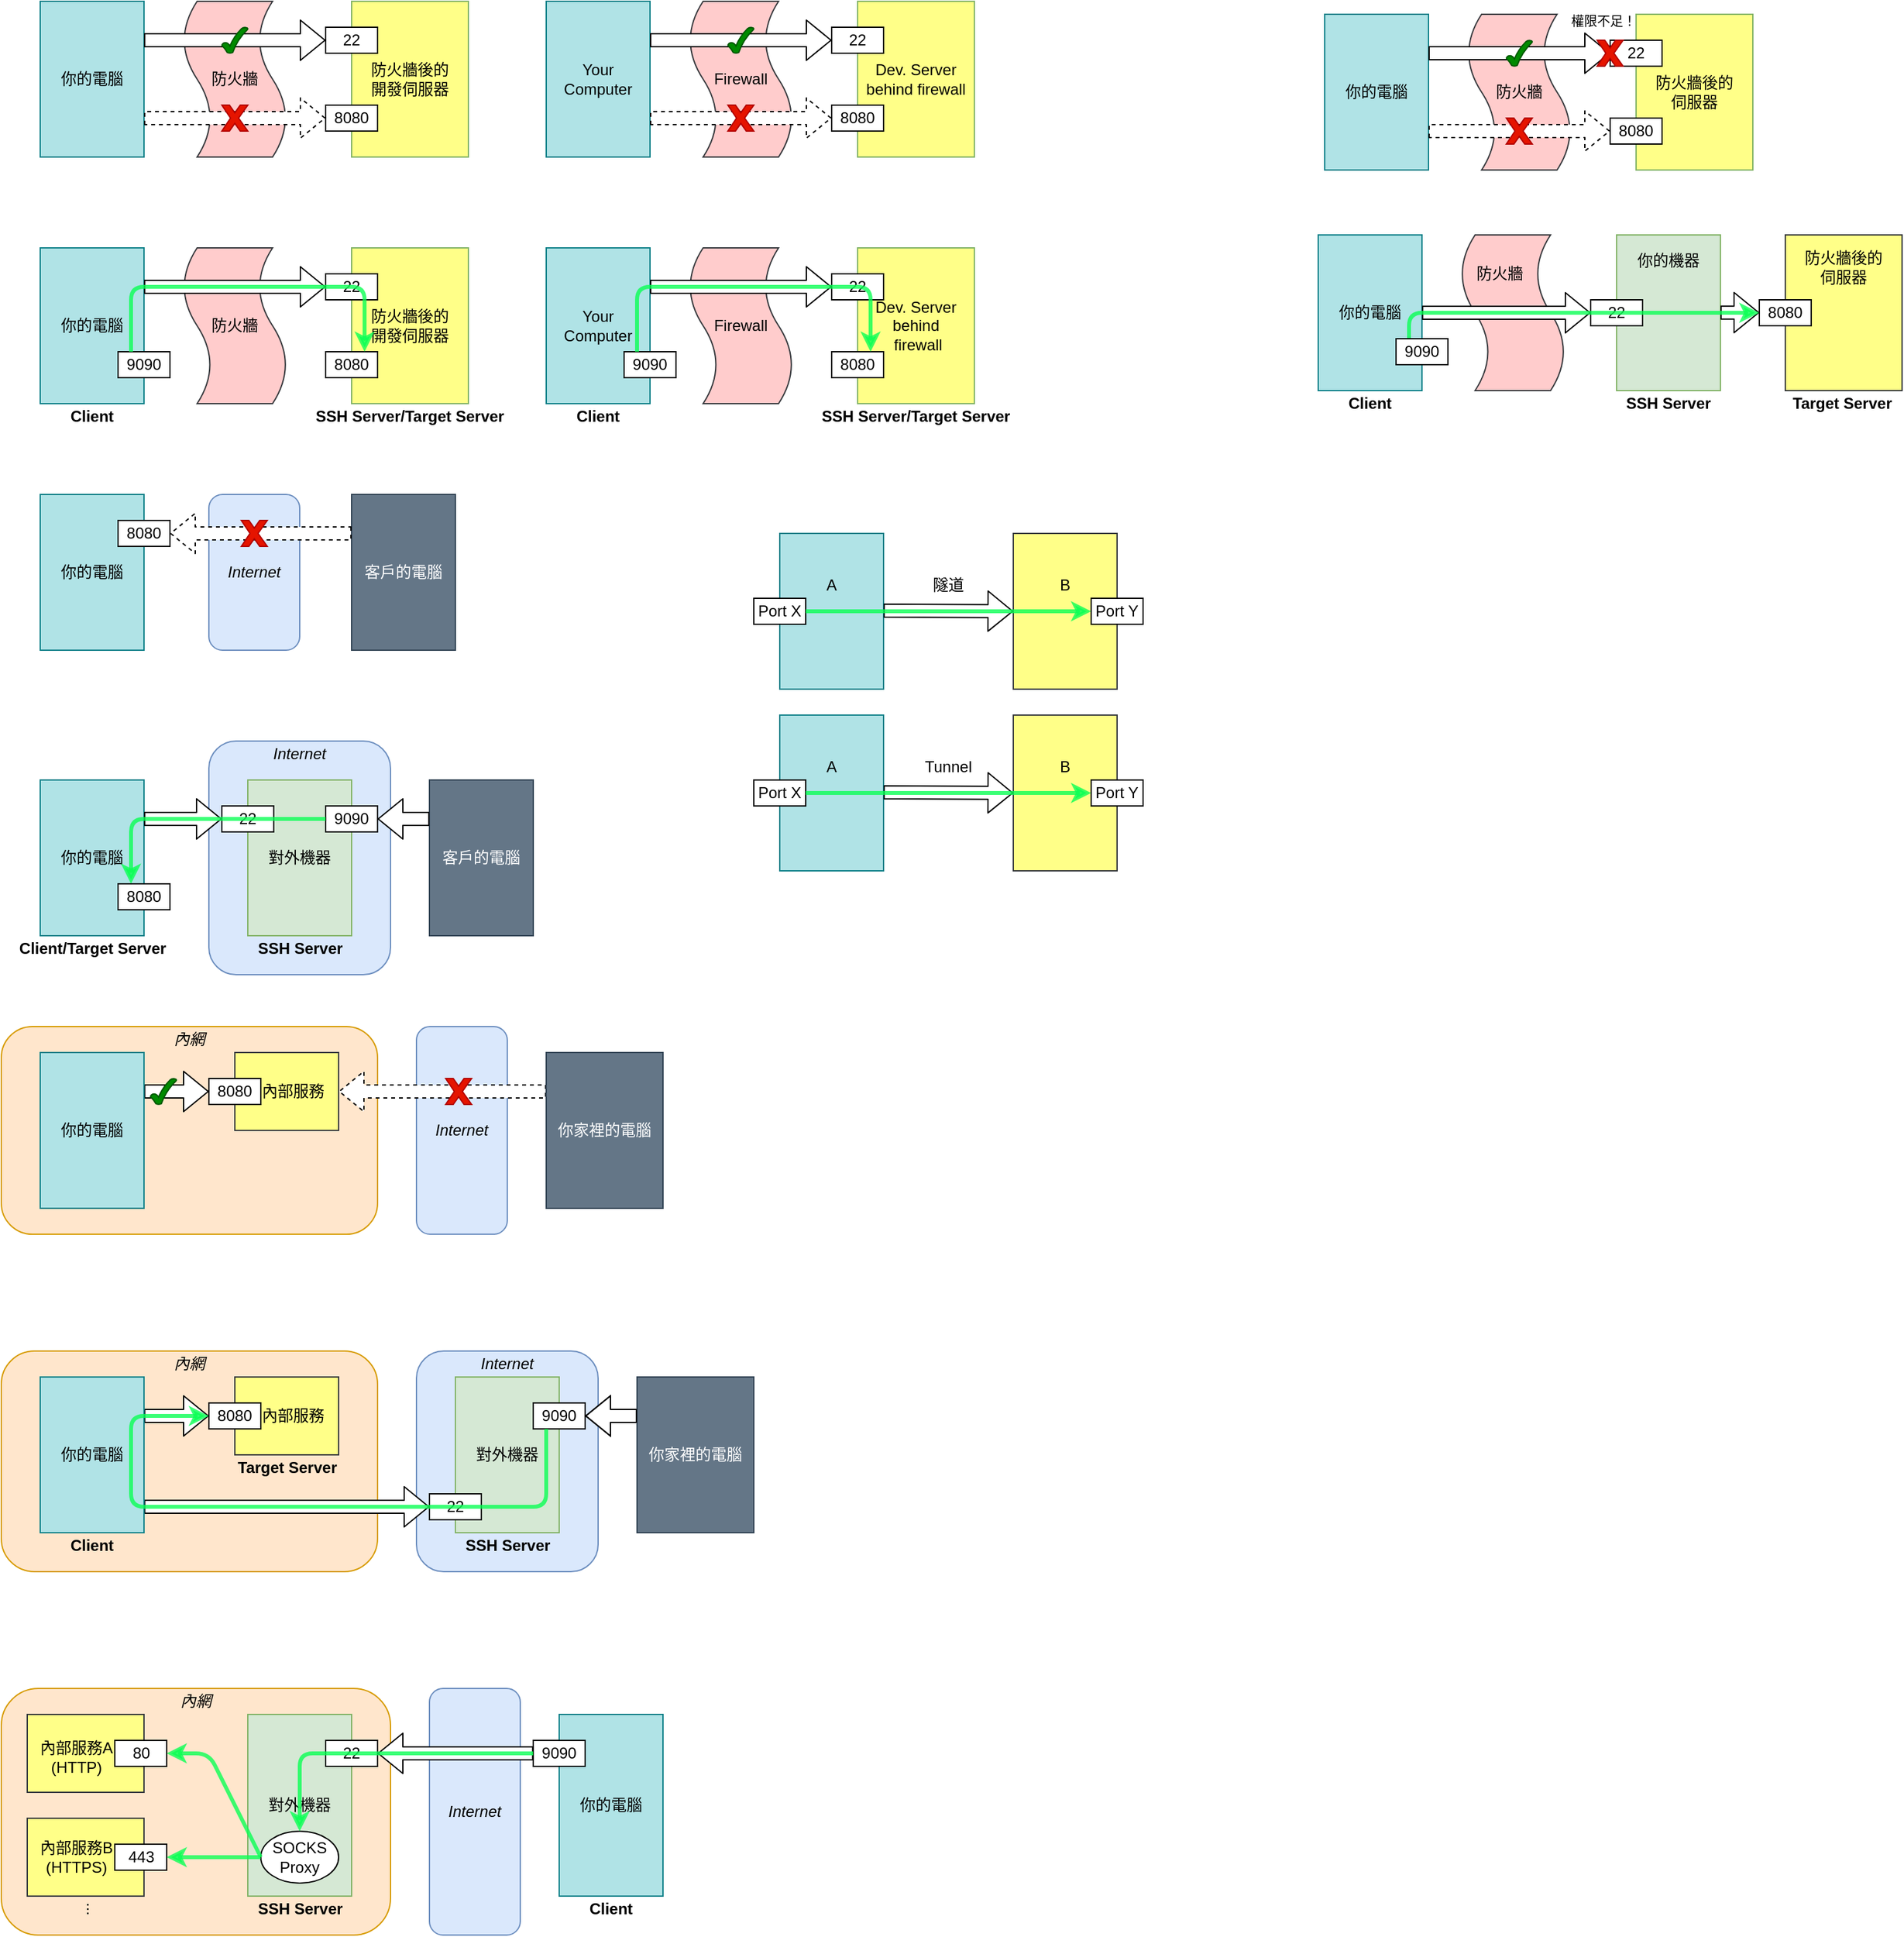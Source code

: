 <mxfile version="13.7.9" type="device"><diagram id="Duwdh-P6C7q2OFT04wFy" name="Page-1"><mxGraphModel dx="1175" dy="800" grid="1" gridSize="10" guides="1" tooltips="1" connect="1" arrows="1" fold="1" page="1" pageScale="1" pageWidth="850" pageHeight="1100" math="0" shadow="0"><root><mxCell id="0"/><mxCell id="1" parent="0"/><mxCell id="A9czDu80tkZHMx9T9t32-83" value="防火牆" style="shape=tape;whiteSpace=wrap;html=1;fillColor=#ffcccc;direction=south;size=0.273;strokeColor=#36393d;" parent="1" vertex="1"><mxGeometry x="140" y="210" width="80" height="120" as="geometry"/></mxCell><mxCell id="A9czDu80tkZHMx9T9t32-82" value="防火牆" style="shape=tape;whiteSpace=wrap;html=1;fillColor=#ffcccc;direction=south;size=0.273;strokeColor=#36393d;" parent="1" vertex="1"><mxGeometry x="140" y="20" width="80" height="120" as="geometry"/></mxCell><mxCell id="A9czDu80tkZHMx9T9t32-37" value="" style="rounded=1;whiteSpace=wrap;html=1;fillColor=#ffe6cc;strokeColor=#d79b00;" parent="1" vertex="1"><mxGeometry y="1320" width="300" height="190" as="geometry"/></mxCell><mxCell id="A9czDu80tkZHMx9T9t32-33" value="Internet" style="rounded=1;whiteSpace=wrap;html=1;fillColor=#dae8fc;strokeColor=#6c8ebf;labelPosition=center;verticalLabelPosition=middle;align=center;verticalAlign=middle;fontStyle=2" parent="1" vertex="1"><mxGeometry x="330" y="1320" width="70" height="190" as="geometry"/></mxCell><mxCell id="A9czDu80tkZHMx9T9t32-4" value="" style="rounded=1;whiteSpace=wrap;html=1;fillColor=#ffe6cc;strokeColor=#d79b00;" parent="1" vertex="1"><mxGeometry y="810" width="290" height="160" as="geometry"/></mxCell><mxCell id="A9czDu80tkZHMx9T9t32-1" value="Internet" style="rounded=1;whiteSpace=wrap;html=1;fillColor=#dae8fc;strokeColor=#6c8ebf;labelPosition=center;verticalLabelPosition=middle;align=center;verticalAlign=middle;fontStyle=2" parent="1" vertex="1"><mxGeometry x="320" y="810" width="70" height="160" as="geometry"/></mxCell><mxCell id="r3tCSBwVju5B2W1LaAuk-45" value="Internet" style="rounded=1;whiteSpace=wrap;html=1;fillColor=#dae8fc;strokeColor=#6c8ebf;labelPosition=center;verticalLabelPosition=middle;align=center;verticalAlign=middle;fontStyle=2" parent="1" vertex="1"><mxGeometry x="160" y="400" width="70" height="120" as="geometry"/></mxCell><mxCell id="ll4BwN8e6ZxDBZtd30sy-1" value="你的電腦" style="rounded=0;whiteSpace=wrap;html=1;fillColor=#b0e3e6;strokeColor=#0e8088;" parent="1" vertex="1"><mxGeometry x="30" y="20" width="80" height="120" as="geometry"/></mxCell><mxCell id="ll4BwN8e6ZxDBZtd30sy-3" value="防火牆後的&lt;br&gt;開發伺服器" style="rounded=0;whiteSpace=wrap;html=1;fillColor=#FFFF88;strokeColor=#82b366;" parent="1" vertex="1"><mxGeometry x="270" y="20" width="90" height="120" as="geometry"/></mxCell><mxCell id="ll4BwN8e6ZxDBZtd30sy-8" value="8080" style="rounded=0;whiteSpace=wrap;html=1;comic=0;" parent="1" vertex="1"><mxGeometry x="250" y="100" width="40" height="20" as="geometry"/></mxCell><mxCell id="ll4BwN8e6ZxDBZtd30sy-11" value="22" style="rounded=0;whiteSpace=wrap;html=1;comic=0;" parent="1" vertex="1"><mxGeometry x="250" y="40" width="40" height="20" as="geometry"/></mxCell><mxCell id="ll4BwN8e6ZxDBZtd30sy-24" value="" style="shape=flexArrow;endArrow=classic;html=1;fillColor=#ffffff;exitX=1;exitY=0.25;exitDx=0;exitDy=0;" parent="1" source="ll4BwN8e6ZxDBZtd30sy-1" target="ll4BwN8e6ZxDBZtd30sy-11" edge="1"><mxGeometry width="50" height="50" relative="1" as="geometry"><mxPoint x="110" y="60" as="sourcePoint"/><mxPoint x="190" y="59.31" as="targetPoint"/></mxGeometry></mxCell><mxCell id="ll4BwN8e6ZxDBZtd30sy-17" value="" style="verticalLabelPosition=bottom;verticalAlign=top;html=1;shape=mxgraph.basic.tick;comic=0;fillColor=#008a00;strokeColor=#005700;fontColor=#ffffff;" parent="1" vertex="1"><mxGeometry x="170" y="40" width="20" height="20" as="geometry"/></mxCell><mxCell id="ll4BwN8e6ZxDBZtd30sy-30" value="" style="shape=flexArrow;endArrow=classic;html=1;fillColor=#ffffff;strokeColor=#000000;dashed=1;" parent="1" target="ll4BwN8e6ZxDBZtd30sy-8" edge="1"><mxGeometry width="50" height="50" relative="1" as="geometry"><mxPoint x="110" y="110" as="sourcePoint"/><mxPoint x="260" y="109.66" as="targetPoint"/></mxGeometry></mxCell><mxCell id="ll4BwN8e6ZxDBZtd30sy-18" value="" style="verticalLabelPosition=bottom;verticalAlign=top;html=1;shape=mxgraph.basic.x;comic=0;fillColor=#e51400;strokeColor=#B20000;fontColor=#ffffff;" parent="1" vertex="1"><mxGeometry x="170" y="100" width="20" height="20" as="geometry"/></mxCell><mxCell id="ll4BwN8e6ZxDBZtd30sy-45" value="你的電腦" style="rounded=0;whiteSpace=wrap;html=1;fillColor=#b0e3e6;strokeColor=#0e8088;" parent="1" vertex="1"><mxGeometry x="30" y="210" width="80" height="120" as="geometry"/></mxCell><mxCell id="ll4BwN8e6ZxDBZtd30sy-46" value="防火牆後的&lt;br&gt;開發伺服器" style="rounded=0;whiteSpace=wrap;html=1;fillColor=#FFFF88;strokeColor=#82b366;" parent="1" vertex="1"><mxGeometry x="270" y="210" width="90" height="120" as="geometry"/></mxCell><mxCell id="ll4BwN8e6ZxDBZtd30sy-48" value="8080" style="rounded=0;whiteSpace=wrap;html=1;comic=0;" parent="1" vertex="1"><mxGeometry x="250" y="290" width="40" height="20" as="geometry"/></mxCell><mxCell id="ll4BwN8e6ZxDBZtd30sy-49" value="22" style="rounded=0;whiteSpace=wrap;html=1;comic=0;" parent="1" vertex="1"><mxGeometry x="250" y="230" width="40" height="20" as="geometry"/></mxCell><mxCell id="ll4BwN8e6ZxDBZtd30sy-50" value="" style="shape=flexArrow;endArrow=classic;html=1;fillColor=#ffffff;exitX=1;exitY=0.25;exitDx=0;exitDy=0;" parent="1" source="ll4BwN8e6ZxDBZtd30sy-45" target="ll4BwN8e6ZxDBZtd30sy-49" edge="1"><mxGeometry width="50" height="50" relative="1" as="geometry"><mxPoint x="110" y="250" as="sourcePoint"/><mxPoint x="190" y="249.31" as="targetPoint"/></mxGeometry></mxCell><mxCell id="ll4BwN8e6ZxDBZtd30sy-54" value="Client" style="text;html=1;strokeColor=none;fillColor=none;align=center;verticalAlign=middle;whiteSpace=wrap;rounded=0;comic=0;fontStyle=1" parent="1" vertex="1"><mxGeometry x="50" y="330" width="40" height="20" as="geometry"/></mxCell><mxCell id="ll4BwN8e6ZxDBZtd30sy-55" value="SSH Server/Target Server" style="text;html=1;strokeColor=none;fillColor=none;align=center;verticalAlign=middle;whiteSpace=wrap;rounded=0;comic=0;fontStyle=1" parent="1" vertex="1"><mxGeometry x="236.25" y="330" width="157.5" height="20" as="geometry"/></mxCell><mxCell id="ll4BwN8e6ZxDBZtd30sy-56" value="9090" style="rounded=0;whiteSpace=wrap;html=1;comic=0;" parent="1" vertex="1"><mxGeometry x="90" y="290" width="40" height="20" as="geometry"/></mxCell><mxCell id="ll4BwN8e6ZxDBZtd30sy-58" value="" style="endArrow=classic;html=1;exitX=0.25;exitY=0;exitDx=0;exitDy=0;entryX=0.75;entryY=0;entryDx=0;entryDy=0;strokeWidth=3;fillColor=#d5e8d4;strokeColor=#0AFF54;gradientColor=#97d077;opacity=80;" parent="1" source="ll4BwN8e6ZxDBZtd30sy-56" target="ll4BwN8e6ZxDBZtd30sy-48" edge="1"><mxGeometry width="50" height="50" relative="1" as="geometry"><mxPoint x="170" y="200" as="sourcePoint"/><mxPoint x="220" y="150" as="targetPoint"/><Array as="points"><mxPoint x="100" y="240"/><mxPoint x="280" y="240"/></Array></mxGeometry></mxCell><mxCell id="ll4BwN8e6ZxDBZtd30sy-60" value="你的電腦" style="rounded=0;whiteSpace=wrap;html=1;fillColor=#b0e3e6;strokeColor=#0e8088;" parent="1" vertex="1"><mxGeometry x="30" y="400" width="80" height="120" as="geometry"/></mxCell><mxCell id="ll4BwN8e6ZxDBZtd30sy-62" value="8080" style="rounded=0;whiteSpace=wrap;html=1;comic=0;" parent="1" vertex="1"><mxGeometry x="90" y="420" width="40" height="20" as="geometry"/></mxCell><mxCell id="ll4BwN8e6ZxDBZtd30sy-65" value="客戶的電腦" style="rounded=0;whiteSpace=wrap;html=1;comic=0;fillColor=#647687;strokeColor=#314354;fontColor=#ffffff;" parent="1" vertex="1"><mxGeometry x="270" y="400" width="80" height="120" as="geometry"/></mxCell><mxCell id="ll4BwN8e6ZxDBZtd30sy-67" value="" style="shape=flexArrow;endArrow=classic;html=1;fillColor=#ffffff;exitX=0;exitY=0.25;exitDx=0;exitDy=0;dashed=1;" parent="1" source="ll4BwN8e6ZxDBZtd30sy-65" target="ll4BwN8e6ZxDBZtd30sy-62" edge="1"><mxGeometry width="50" height="50" relative="1" as="geometry"><mxPoint x="290" y="440" as="sourcePoint"/><mxPoint x="450" y="440" as="targetPoint"/><Array as="points"/></mxGeometry></mxCell><mxCell id="ll4BwN8e6ZxDBZtd30sy-68" value="" style="verticalLabelPosition=bottom;verticalAlign=top;html=1;shape=mxgraph.basic.x;comic=0;fillColor=#e51400;strokeColor=#B20000;fontColor=#ffffff;" parent="1" vertex="1"><mxGeometry x="185" y="420" width="20" height="20" as="geometry"/></mxCell><mxCell id="r3tCSBwVju5B2W1LaAuk-4" value="" style="shape=flexArrow;endArrow=classic;html=1;fillColor=#ffffff;exitX=1;exitY=0.25;exitDx=0;exitDy=0;" parent="1" source="ll4BwN8e6ZxDBZtd30sy-120" target="ll4BwN8e6ZxDBZtd30sy-121" edge="1"><mxGeometry width="50" height="50" relative="1" as="geometry"><mxPoint x="110" y="849" as="sourcePoint"/><mxPoint x="295" y="930" as="targetPoint"/></mxGeometry></mxCell><mxCell id="r3tCSBwVju5B2W1LaAuk-48" value="" style="rounded=1;whiteSpace=wrap;html=1;fillColor=#dae8fc;strokeColor=#6c8ebf;labelPosition=center;verticalLabelPosition=bottom;align=center;verticalAlign=top;fontStyle=2" parent="1" vertex="1"><mxGeometry x="160" y="590" width="140" height="180" as="geometry"/></mxCell><mxCell id="r3tCSBwVju5B2W1LaAuk-49" value="你的電腦" style="rounded=0;whiteSpace=wrap;html=1;fillColor=#b0e3e6;strokeColor=#0e8088;" parent="1" vertex="1"><mxGeometry x="30" y="620" width="80" height="120" as="geometry"/></mxCell><mxCell id="r3tCSBwVju5B2W1LaAuk-50" value="8080" style="rounded=0;whiteSpace=wrap;html=1;comic=0;" parent="1" vertex="1"><mxGeometry x="90" y="700" width="40" height="20" as="geometry"/></mxCell><mxCell id="r3tCSBwVju5B2W1LaAuk-51" value="客戶的電腦" style="rounded=0;whiteSpace=wrap;html=1;comic=0;fillColor=#647687;strokeColor=#314354;fontColor=#ffffff;" parent="1" vertex="1"><mxGeometry x="330" y="620" width="80" height="120" as="geometry"/></mxCell><mxCell id="r3tCSBwVju5B2W1LaAuk-52" value="" style="shape=flexArrow;endArrow=classic;html=1;fillColor=#ffffff;exitX=1;exitY=0.25;exitDx=0;exitDy=0;entryX=0;entryY=0.5;entryDx=0;entryDy=0;" parent="1" source="r3tCSBwVju5B2W1LaAuk-49" target="r3tCSBwVju5B2W1LaAuk-58" edge="1"><mxGeometry width="50" height="50" relative="1" as="geometry"><mxPoint x="310" y="650" as="sourcePoint"/><mxPoint x="160" y="590" as="targetPoint"/></mxGeometry></mxCell><mxCell id="r3tCSBwVju5B2W1LaAuk-54" value="Client/Target Server" style="text;html=1;strokeColor=none;fillColor=none;align=center;verticalAlign=middle;whiteSpace=wrap;rounded=0;comic=0;fontStyle=1" parent="1" vertex="1"><mxGeometry x="2.5" y="740" width="135" height="20" as="geometry"/></mxCell><mxCell id="r3tCSBwVju5B2W1LaAuk-55" value="" style="shape=flexArrow;endArrow=classic;html=1;fillColor=#ffffff;exitX=0;exitY=0.25;exitDx=0;exitDy=0;entryX=1;entryY=0.5;entryDx=0;entryDy=0;" parent="1" source="r3tCSBwVju5B2W1LaAuk-51" target="r3tCSBwVju5B2W1LaAuk-62" edge="1"><mxGeometry width="50" height="50" relative="1" as="geometry"><mxPoint x="120" y="660" as="sourcePoint"/><mxPoint x="300" y="650" as="targetPoint"/></mxGeometry></mxCell><mxCell id="r3tCSBwVju5B2W1LaAuk-57" value="對外機器" style="rounded=0;whiteSpace=wrap;html=1;fillColor=#d5e8d4;strokeColor=#82b366;" parent="1" vertex="1"><mxGeometry x="190" y="620" width="80" height="120" as="geometry"/></mxCell><mxCell id="r3tCSBwVju5B2W1LaAuk-58" value="22" style="rounded=0;whiteSpace=wrap;html=1;comic=0;" parent="1" vertex="1"><mxGeometry x="170" y="640" width="40" height="20" as="geometry"/></mxCell><mxCell id="r3tCSBwVju5B2W1LaAuk-59" value="SSH Server" style="text;html=1;strokeColor=none;fillColor=none;align=center;verticalAlign=middle;whiteSpace=wrap;rounded=0;comic=0;fontStyle=1" parent="1" vertex="1"><mxGeometry x="177.5" y="740" width="105" height="20" as="geometry"/></mxCell><mxCell id="r3tCSBwVju5B2W1LaAuk-62" value="9090" style="rounded=0;whiteSpace=wrap;html=1;comic=0;" parent="1" vertex="1"><mxGeometry x="250" y="640" width="40" height="20" as="geometry"/></mxCell><mxCell id="r3tCSBwVju5B2W1LaAuk-63" value="" style="endArrow=classic;html=1;entryX=0.25;entryY=0;entryDx=0;entryDy=0;strokeWidth=3;fillColor=#d5e8d4;strokeColor=#0AFF54;gradientColor=#97d077;opacity=80;exitX=0;exitY=0.5;exitDx=0;exitDy=0;" parent="1" source="r3tCSBwVju5B2W1LaAuk-62" target="r3tCSBwVju5B2W1LaAuk-50" edge="1"><mxGeometry width="50" height="50" relative="1" as="geometry"><mxPoint x="240" y="650" as="sourcePoint"/><mxPoint x="547.5" y="610" as="targetPoint"/><Array as="points"><mxPoint x="100" y="650"/></Array></mxGeometry></mxCell><mxCell id="A9czDu80tkZHMx9T9t32-2" value="" style="verticalLabelPosition=bottom;verticalAlign=top;html=1;shape=mxgraph.basic.tick;comic=0;fillColor=#008a00;strokeColor=#005700;fontColor=#ffffff;" parent="1" vertex="1"><mxGeometry x="115" y="850" width="20" height="20" as="geometry"/></mxCell><mxCell id="ll4BwN8e6ZxDBZtd30sy-132" value="" style="rounded=0;whiteSpace=wrap;html=1;comic=0;fillColor=#ffff88;strokeColor=#36393d;" parent="1" vertex="1"><mxGeometry x="180" y="830" width="80" height="60" as="geometry"/></mxCell><mxCell id="ll4BwN8e6ZxDBZtd30sy-121" value="8080" style="rounded=0;whiteSpace=wrap;html=1;comic=0;" parent="1" vertex="1"><mxGeometry x="160" y="850" width="40" height="20" as="geometry"/></mxCell><mxCell id="A9czDu80tkZHMx9T9t32-3" value="內部服務" style="text;html=1;strokeColor=none;fillColor=none;align=center;verticalAlign=middle;whiteSpace=wrap;rounded=0;" parent="1" vertex="1"><mxGeometry x="200" y="850" width="50" height="20" as="geometry"/></mxCell><mxCell id="A9czDu80tkZHMx9T9t32-6" value="" style="shape=flexArrow;endArrow=classic;html=1;fillColor=#ffffff;dashed=1;exitX=0;exitY=0.25;exitDx=0;exitDy=0;" parent="1" source="1wSIrH7efQAaX3cnu7yr-14" edge="1"><mxGeometry width="50" height="50" relative="1" as="geometry"><mxPoint x="330" y="859.76" as="sourcePoint"/><mxPoint x="260" y="860" as="targetPoint"/></mxGeometry></mxCell><mxCell id="ll4BwN8e6ZxDBZtd30sy-120" value="你的電腦" style="rounded=0;whiteSpace=wrap;html=1;fillColor=#b0e3e6;strokeColor=#0e8088;" parent="1" vertex="1"><mxGeometry x="30" y="830" width="80" height="120" as="geometry"/></mxCell><mxCell id="A9czDu80tkZHMx9T9t32-5" value="內網" style="text;html=1;strokeColor=none;fillColor=none;align=center;verticalAlign=middle;whiteSpace=wrap;rounded=0;fontStyle=2" parent="1" vertex="1"><mxGeometry x="125" y="810" width="40" height="20" as="geometry"/></mxCell><mxCell id="ll4BwN8e6ZxDBZtd30sy-137" value="" style="verticalLabelPosition=bottom;verticalAlign=top;html=1;shape=mxgraph.basic.x;comic=0;fillColor=#e51400;strokeColor=#B20000;fontColor=#ffffff;" parent="1" vertex="1"><mxGeometry x="342.5" y="850" width="20" height="20" as="geometry"/></mxCell><mxCell id="A9czDu80tkZHMx9T9t32-10" value="" style="rounded=1;whiteSpace=wrap;html=1;fillColor=#ffe6cc;strokeColor=#d79b00;" parent="1" vertex="1"><mxGeometry y="1060" width="290" height="170" as="geometry"/></mxCell><mxCell id="A9czDu80tkZHMx9T9t32-11" value="" style="rounded=1;whiteSpace=wrap;html=1;fillColor=#dae8fc;strokeColor=#6c8ebf;labelPosition=center;verticalLabelPosition=bottom;align=center;verticalAlign=top;fontStyle=2" parent="1" vertex="1"><mxGeometry x="320" y="1060" width="140" height="170" as="geometry"/></mxCell><mxCell id="A9czDu80tkZHMx9T9t32-12" value="對外機器" style="rounded=0;whiteSpace=wrap;html=1;fillColor=#d5e8d4;strokeColor=#82b366;" parent="1" vertex="1"><mxGeometry x="350" y="1080" width="80" height="120" as="geometry"/></mxCell><mxCell id="A9czDu80tkZHMx9T9t32-13" value="" style="shape=flexArrow;endArrow=classic;html=1;fillColor=#ffffff;exitX=1;exitY=0.25;exitDx=0;exitDy=0;" parent="1" source="A9czDu80tkZHMx9T9t32-24" target="A9czDu80tkZHMx9T9t32-18" edge="1"><mxGeometry width="50" height="50" relative="1" as="geometry"><mxPoint x="110" y="1099" as="sourcePoint"/><mxPoint x="295" y="1180" as="targetPoint"/></mxGeometry></mxCell><mxCell id="A9czDu80tkZHMx9T9t32-14" value="22" style="rounded=0;whiteSpace=wrap;html=1;comic=0;" parent="1" vertex="1"><mxGeometry x="330" y="1170" width="40" height="20" as="geometry"/></mxCell><mxCell id="A9czDu80tkZHMx9T9t32-15" value="SSH Server" style="text;html=1;strokeColor=none;fillColor=none;align=center;verticalAlign=middle;whiteSpace=wrap;rounded=0;comic=0;fontStyle=1" parent="1" vertex="1"><mxGeometry x="337.5" y="1200" width="105" height="20" as="geometry"/></mxCell><mxCell id="A9czDu80tkZHMx9T9t32-17" value="" style="rounded=0;whiteSpace=wrap;html=1;comic=0;fillColor=#ffff88;strokeColor=#36393d;" parent="1" vertex="1"><mxGeometry x="180" y="1080" width="80" height="60" as="geometry"/></mxCell><mxCell id="A9czDu80tkZHMx9T9t32-18" value="8080" style="rounded=0;whiteSpace=wrap;html=1;comic=0;" parent="1" vertex="1"><mxGeometry x="160" y="1100" width="40" height="20" as="geometry"/></mxCell><mxCell id="A9czDu80tkZHMx9T9t32-19" value="Target Server" style="text;html=1;strokeColor=none;fillColor=none;align=center;verticalAlign=middle;whiteSpace=wrap;rounded=0;comic=0;fontStyle=1" parent="1" vertex="1"><mxGeometry x="167.5" y="1140" width="105" height="20" as="geometry"/></mxCell><mxCell id="A9czDu80tkZHMx9T9t32-20" value="內部服務" style="text;html=1;strokeColor=none;fillColor=none;align=center;verticalAlign=middle;whiteSpace=wrap;rounded=0;" parent="1" vertex="1"><mxGeometry x="200" y="1100" width="50" height="20" as="geometry"/></mxCell><mxCell id="A9czDu80tkZHMx9T9t32-21" value="" style="shape=flexArrow;endArrow=classic;html=1;fillColor=#ffffff;exitX=1;exitY=0.75;exitDx=0;exitDy=0;entryX=0;entryY=0.5;entryDx=0;entryDy=0;" parent="1" target="A9czDu80tkZHMx9T9t32-14" edge="1"><mxGeometry width="50" height="50" relative="1" as="geometry"><mxPoint x="110" y="1180.0" as="sourcePoint"/><mxPoint x="97.5" y="1060" as="targetPoint"/></mxGeometry></mxCell><mxCell id="A9czDu80tkZHMx9T9t32-24" value="你的電腦" style="rounded=0;whiteSpace=wrap;html=1;fillColor=#b0e3e6;strokeColor=#0e8088;" parent="1" vertex="1"><mxGeometry x="30" y="1080" width="80" height="120" as="geometry"/></mxCell><mxCell id="A9czDu80tkZHMx9T9t32-25" value="Client" style="text;html=1;strokeColor=none;fillColor=none;align=center;verticalAlign=middle;whiteSpace=wrap;rounded=0;comic=0;fontStyle=1" parent="1" vertex="1"><mxGeometry x="15" y="1200" width="110" height="20" as="geometry"/></mxCell><mxCell id="A9czDu80tkZHMx9T9t32-26" value="內網" style="text;html=1;strokeColor=none;fillColor=none;align=center;verticalAlign=middle;whiteSpace=wrap;rounded=0;fontStyle=2" parent="1" vertex="1"><mxGeometry x="125" y="1060" width="40" height="20" as="geometry"/></mxCell><mxCell id="A9czDu80tkZHMx9T9t32-28" value="9090" style="rounded=0;whiteSpace=wrap;html=1;comic=0;" parent="1" vertex="1"><mxGeometry x="410" y="1100" width="40" height="20" as="geometry"/></mxCell><mxCell id="A9czDu80tkZHMx9T9t32-29" value="" style="endArrow=classic;html=1;entryX=0;entryY=0.5;entryDx=0;entryDy=0;strokeWidth=3;fillColor=#d5e8d4;strokeColor=#0AFF54;gradientColor=#97d077;opacity=80;exitX=0.25;exitY=1;exitDx=0;exitDy=0;" parent="1" source="A9czDu80tkZHMx9T9t32-28" target="A9czDu80tkZHMx9T9t32-18" edge="1"><mxGeometry width="50" height="50" relative="1" as="geometry"><mxPoint x="345" y="1020" as="sourcePoint"/><mxPoint x="195" y="1070" as="targetPoint"/><Array as="points"><mxPoint x="420" y="1180"/><mxPoint x="340" y="1180"/><mxPoint x="100" y="1180"/><mxPoint x="100" y="1110"/></Array></mxGeometry></mxCell><mxCell id="A9czDu80tkZHMx9T9t32-30" value="你的電腦" style="rounded=0;whiteSpace=wrap;html=1;fillColor=#b0e3e6;strokeColor=#0e8088;" parent="1" vertex="1"><mxGeometry x="430" y="1340" width="80" height="140" as="geometry"/></mxCell><mxCell id="A9czDu80tkZHMx9T9t32-31" value="Client" style="text;html=1;strokeColor=none;fillColor=none;align=center;verticalAlign=middle;whiteSpace=wrap;rounded=0;comic=0;fontStyle=1" parent="1" vertex="1"><mxGeometry x="415" y="1480" width="110" height="20" as="geometry"/></mxCell><mxCell id="A9czDu80tkZHMx9T9t32-32" value="對外機器" style="rounded=0;whiteSpace=wrap;html=1;fillColor=#d5e8d4;strokeColor=#82b366;" parent="1" vertex="1"><mxGeometry x="190" y="1340" width="80" height="140" as="geometry"/></mxCell><mxCell id="A9czDu80tkZHMx9T9t32-34" value="SSH Server" style="text;html=1;strokeColor=none;fillColor=none;align=center;verticalAlign=middle;whiteSpace=wrap;rounded=0;comic=0;fontStyle=1" parent="1" vertex="1"><mxGeometry x="177.5" y="1480" width="105" height="20" as="geometry"/></mxCell><mxCell id="A9czDu80tkZHMx9T9t32-35" value="9090" style="rounded=0;whiteSpace=wrap;html=1;comic=0;" parent="1" vertex="1"><mxGeometry x="410" y="1360" width="40" height="20" as="geometry"/></mxCell><mxCell id="A9czDu80tkZHMx9T9t32-36" value="22" style="rounded=0;whiteSpace=wrap;html=1;comic=0;" parent="1" vertex="1"><mxGeometry x="250" y="1360" width="40" height="20" as="geometry"/></mxCell><mxCell id="A9czDu80tkZHMx9T9t32-38" value="內網" style="text;html=1;strokeColor=none;fillColor=none;align=center;verticalAlign=middle;whiteSpace=wrap;rounded=0;fontStyle=2" parent="1" vertex="1"><mxGeometry x="130" y="1320" width="40" height="20" as="geometry"/></mxCell><mxCell id="A9czDu80tkZHMx9T9t32-39" value="" style="rounded=0;whiteSpace=wrap;html=1;comic=0;fillColor=#ffff88;strokeColor=#36393d;" parent="1" vertex="1"><mxGeometry x="20" y="1340" width="90" height="60" as="geometry"/></mxCell><mxCell id="A9czDu80tkZHMx9T9t32-40" value="" style="rounded=0;whiteSpace=wrap;html=1;comic=0;fillColor=#ffff88;strokeColor=#36393d;" parent="1" vertex="1"><mxGeometry x="20" y="1420" width="90" height="60" as="geometry"/></mxCell><mxCell id="A9czDu80tkZHMx9T9t32-41" value="...&lt;br&gt;" style="text;html=1;strokeColor=none;fillColor=none;align=center;verticalAlign=middle;whiteSpace=wrap;rounded=0;rotation=90;" parent="1" vertex="1"><mxGeometry x="50" y="1480" width="40" height="20" as="geometry"/></mxCell><mxCell id="A9czDu80tkZHMx9T9t32-44" value="80" style="rounded=0;whiteSpace=wrap;html=1;comic=0;" parent="1" vertex="1"><mxGeometry x="87.5" y="1360" width="40" height="20" as="geometry"/></mxCell><mxCell id="A9czDu80tkZHMx9T9t32-45" value="443" style="rounded=0;whiteSpace=wrap;html=1;comic=0;" parent="1" vertex="1"><mxGeometry x="87.5" y="1440" width="40" height="20" as="geometry"/></mxCell><mxCell id="A9czDu80tkZHMx9T9t32-46" value="內部服務A&lt;br&gt;(HTTP)" style="text;html=1;strokeColor=none;fillColor=none;align=center;verticalAlign=middle;whiteSpace=wrap;rounded=0;" parent="1" vertex="1"><mxGeometry x="27.5" y="1355" width="60" height="35" as="geometry"/></mxCell><mxCell id="A9czDu80tkZHMx9T9t32-47" value="內部服務B&lt;br&gt;(HTTPS)" style="text;html=1;strokeColor=none;fillColor=none;align=center;verticalAlign=middle;whiteSpace=wrap;rounded=0;" parent="1" vertex="1"><mxGeometry x="27.5" y="1435" width="60" height="30" as="geometry"/></mxCell><mxCell id="A9czDu80tkZHMx9T9t32-49" value="SOCKS&lt;br&gt;Proxy" style="ellipse;whiteSpace=wrap;html=1;" parent="1" vertex="1"><mxGeometry x="200" y="1430" width="60" height="40" as="geometry"/></mxCell><mxCell id="A9czDu80tkZHMx9T9t32-50" value="" style="shape=flexArrow;endArrow=classic;html=1;exitX=0;exitY=0.5;exitDx=0;exitDy=0;entryX=1;entryY=0.5;entryDx=0;entryDy=0;fillColor=#ffffff;" parent="1" source="A9czDu80tkZHMx9T9t32-35" target="A9czDu80tkZHMx9T9t32-36" edge="1"><mxGeometry width="50" height="50" relative="1" as="geometry"><mxPoint x="250" y="1310" as="sourcePoint"/><mxPoint x="300" y="1260" as="targetPoint"/></mxGeometry></mxCell><mxCell id="A9czDu80tkZHMx9T9t32-51" value="" style="endArrow=classic;html=1;entryX=0.5;entryY=0;entryDx=0;entryDy=0;strokeWidth=3;fillColor=#d5e8d4;strokeColor=#0AFF54;gradientColor=#97d077;opacity=80;exitX=0;exitY=0.5;exitDx=0;exitDy=0;" parent="1" source="A9czDu80tkZHMx9T9t32-35" target="A9czDu80tkZHMx9T9t32-49" edge="1"><mxGeometry width="50" height="50" relative="1" as="geometry"><mxPoint x="310" y="1260.0" as="sourcePoint"/><mxPoint x="130" y="1250.0" as="targetPoint"/><Array as="points"><mxPoint x="230" y="1370"/></Array></mxGeometry></mxCell><mxCell id="A9czDu80tkZHMx9T9t32-53" value="" style="endArrow=classic;html=1;entryX=1;entryY=0.5;entryDx=0;entryDy=0;strokeWidth=3;fillColor=#d5e8d4;strokeColor=#0AFF54;gradientColor=#97d077;opacity=80;exitX=0;exitY=0.5;exitDx=0;exitDy=0;" parent="1" source="A9czDu80tkZHMx9T9t32-49" target="A9czDu80tkZHMx9T9t32-44" edge="1"><mxGeometry width="50" height="50" relative="1" as="geometry"><mxPoint x="325" y="1530.0" as="sourcePoint"/><mxPoint x="215" y="1590" as="targetPoint"/><Array as="points"><mxPoint x="160" y="1370"/></Array></mxGeometry></mxCell><mxCell id="A9czDu80tkZHMx9T9t32-54" value="" style="endArrow=classic;html=1;entryX=1;entryY=0.5;entryDx=0;entryDy=0;strokeWidth=3;fillColor=#d5e8d4;strokeColor=#0AFF54;gradientColor=#97d077;opacity=80;" parent="1" target="A9czDu80tkZHMx9T9t32-45" edge="1"><mxGeometry width="50" height="50" relative="1" as="geometry"><mxPoint x="200" y="1450" as="sourcePoint"/><mxPoint x="137.5" y="1380.0" as="targetPoint"/></mxGeometry></mxCell><mxCell id="A9czDu80tkZHMx9T9t32-85" value="" style="shape=tape;whiteSpace=wrap;html=1;fillColor=#ffcccc;direction=south;size=0.273;strokeColor=#36393d;" parent="1" vertex="1"><mxGeometry x="1125" y="200" width="80" height="120" as="geometry"/></mxCell><mxCell id="A9czDu80tkZHMx9T9t32-86" value="你的電腦" style="rounded=0;whiteSpace=wrap;html=1;fillColor=#b0e3e6;strokeColor=#0e8088;" parent="1" vertex="1"><mxGeometry x="1015" y="200" width="80" height="120" as="geometry"/></mxCell><mxCell id="A9czDu80tkZHMx9T9t32-87" value="" style="shape=flexArrow;endArrow=classic;html=1;fillColor=#ffffff;exitX=1;exitY=0.5;exitDx=0;exitDy=0;" parent="1" source="A9czDu80tkZHMx9T9t32-86" target="A9czDu80tkZHMx9T9t32-100" edge="1"><mxGeometry width="50" height="50" relative="1" as="geometry"><mxPoint x="1095" y="240" as="sourcePoint"/><mxPoint x="1175" y="239.31" as="targetPoint"/></mxGeometry></mxCell><mxCell id="A9czDu80tkZHMx9T9t32-89" value="Client" style="text;html=1;strokeColor=none;fillColor=none;align=center;verticalAlign=middle;whiteSpace=wrap;rounded=0;comic=0;fontStyle=1" parent="1" vertex="1"><mxGeometry x="1035" y="320" width="40" height="20" as="geometry"/></mxCell><mxCell id="A9czDu80tkZHMx9T9t32-90" value="Target Server" style="text;html=1;strokeColor=none;fillColor=none;align=center;verticalAlign=middle;whiteSpace=wrap;rounded=0;comic=0;fontStyle=1" parent="1" vertex="1"><mxGeometry x="1375" y="320" width="87.5" height="20" as="geometry"/></mxCell><mxCell id="A9czDu80tkZHMx9T9t32-91" value="SSH Server" style="text;html=1;strokeColor=none;fillColor=none;align=center;verticalAlign=middle;whiteSpace=wrap;rounded=0;comic=0;fontStyle=1" parent="1" vertex="1"><mxGeometry x="1241.25" y="320" width="87.5" height="20" as="geometry"/></mxCell><mxCell id="A9czDu80tkZHMx9T9t32-92" value="" style="group" parent="1" vertex="1" connectable="0"><mxGeometry x="1245" y="200" width="90" height="120" as="geometry"/></mxCell><mxCell id="A9czDu80tkZHMx9T9t32-93" value="" style="rounded=0;whiteSpace=wrap;html=1;fillColor=#d5e8d4;strokeColor=#82b366;" parent="A9czDu80tkZHMx9T9t32-92" vertex="1"><mxGeometry width="80" height="120" as="geometry"/></mxCell><mxCell id="A9czDu80tkZHMx9T9t32-94" value="你的機器" style="text;html=1;strokeColor=none;fillColor=none;align=center;verticalAlign=middle;whiteSpace=wrap;rounded=0;" parent="A9czDu80tkZHMx9T9t32-92" vertex="1"><mxGeometry x="10" y="10" width="60" height="20" as="geometry"/></mxCell><mxCell id="A9czDu80tkZHMx9T9t32-98" value="" style="shape=flexArrow;endArrow=classic;html=1;fillColor=#ffffff;exitX=1;exitY=0.25;exitDx=0;exitDy=0;" parent="A9czDu80tkZHMx9T9t32-92" edge="1"><mxGeometry width="50" height="50" relative="1" as="geometry"><mxPoint x="80" y="59.83" as="sourcePoint"/><mxPoint x="110" y="59.83" as="targetPoint"/></mxGeometry></mxCell><mxCell id="A9czDu80tkZHMx9T9t32-100" value="22" style="rounded=0;whiteSpace=wrap;html=1;comic=0;" parent="A9czDu80tkZHMx9T9t32-92" vertex="1"><mxGeometry x="-20" y="50" width="40" height="20" as="geometry"/></mxCell><mxCell id="A9czDu80tkZHMx9T9t32-95" value="" style="group" parent="1" vertex="1" connectable="0"><mxGeometry x="1375" y="200" width="90" height="120" as="geometry"/></mxCell><mxCell id="A9czDu80tkZHMx9T9t32-96" value="" style="rounded=0;whiteSpace=wrap;html=1;fillColor=#FFFF88;strokeColor=#36393d;" parent="A9czDu80tkZHMx9T9t32-95" vertex="1"><mxGeometry width="90" height="120" as="geometry"/></mxCell><mxCell id="A9czDu80tkZHMx9T9t32-97" value="防火牆後的&lt;br&gt;伺服器" style="text;html=1;strokeColor=none;fillColor=none;align=center;verticalAlign=middle;whiteSpace=wrap;rounded=0;" parent="A9czDu80tkZHMx9T9t32-95" vertex="1"><mxGeometry x="5" y="10" width="80" height="30" as="geometry"/></mxCell><mxCell id="A9czDu80tkZHMx9T9t32-104" value="" style="endArrow=classic;html=1;entryX=0;entryY=0.5;entryDx=0;entryDy=0;strokeWidth=3;fillColor=#d5e8d4;strokeColor=#0AFF54;gradientColor=#97d077;opacity=80;exitX=0.25;exitY=0;exitDx=0;exitDy=0;" parent="1" source="A9czDu80tkZHMx9T9t32-108" target="A9czDu80tkZHMx9T9t32-99" edge="1"><mxGeometry width="50" height="50" relative="1" as="geometry"><mxPoint x="1095" y="230.0" as="sourcePoint"/><mxPoint x="1275" y="230.0" as="targetPoint"/><Array as="points"><mxPoint x="1085" y="260"/></Array></mxGeometry></mxCell><mxCell id="A9czDu80tkZHMx9T9t32-99" value="8080" style="rounded=0;whiteSpace=wrap;html=1;comic=0;" parent="1" vertex="1"><mxGeometry x="1355" y="250" width="40" height="20" as="geometry"/></mxCell><mxCell id="A9czDu80tkZHMx9T9t32-107" value="防火牆" style="text;html=1;strokeColor=none;fillColor=none;align=center;verticalAlign=middle;whiteSpace=wrap;rounded=0;" parent="1" vertex="1"><mxGeometry x="1135" y="220" width="40" height="20" as="geometry"/></mxCell><mxCell id="A9czDu80tkZHMx9T9t32-108" value="9090" style="rounded=0;whiteSpace=wrap;html=1;comic=0;" parent="1" vertex="1"><mxGeometry x="1075" y="280" width="40" height="20" as="geometry"/></mxCell><mxCell id="A9czDu80tkZHMx9T9t32-109" value="防火牆" style="shape=tape;whiteSpace=wrap;html=1;fillColor=#ffcccc;direction=south;size=0.273;strokeColor=#36393d;" parent="1" vertex="1"><mxGeometry x="1130" y="30" width="80" height="120" as="geometry"/></mxCell><mxCell id="A9czDu80tkZHMx9T9t32-110" value="你的電腦" style="rounded=0;whiteSpace=wrap;html=1;fillColor=#b0e3e6;strokeColor=#0e8088;" parent="1" vertex="1"><mxGeometry x="1020" y="30" width="80" height="120" as="geometry"/></mxCell><mxCell id="A9czDu80tkZHMx9T9t32-111" value="防火牆後的&lt;br&gt;伺服器" style="rounded=0;whiteSpace=wrap;html=1;fillColor=#FFFF88;strokeColor=#82b366;" parent="1" vertex="1"><mxGeometry x="1260" y="30" width="90" height="120" as="geometry"/></mxCell><mxCell id="A9czDu80tkZHMx9T9t32-112" value="8080" style="rounded=0;whiteSpace=wrap;html=1;comic=0;" parent="1" vertex="1"><mxGeometry x="1240" y="110" width="40" height="20" as="geometry"/></mxCell><mxCell id="A9czDu80tkZHMx9T9t32-113" value="22" style="rounded=0;whiteSpace=wrap;html=1;comic=0;" parent="1" vertex="1"><mxGeometry x="1240" y="50" width="40" height="20" as="geometry"/></mxCell><mxCell id="A9czDu80tkZHMx9T9t32-114" value="" style="shape=flexArrow;endArrow=classic;html=1;fillColor=#ffffff;exitX=1;exitY=0.25;exitDx=0;exitDy=0;" parent="1" source="A9czDu80tkZHMx9T9t32-110" target="A9czDu80tkZHMx9T9t32-113" edge="1"><mxGeometry width="50" height="50" relative="1" as="geometry"><mxPoint x="1100" y="70" as="sourcePoint"/><mxPoint x="1180" y="69.31" as="targetPoint"/></mxGeometry></mxCell><mxCell id="A9czDu80tkZHMx9T9t32-116" value="" style="shape=flexArrow;endArrow=classic;html=1;fillColor=#ffffff;strokeColor=#000000;dashed=1;" parent="1" target="A9czDu80tkZHMx9T9t32-112" edge="1"><mxGeometry width="50" height="50" relative="1" as="geometry"><mxPoint x="1100" y="120.0" as="sourcePoint"/><mxPoint x="1250" y="119.66" as="targetPoint"/></mxGeometry></mxCell><mxCell id="A9czDu80tkZHMx9T9t32-117" value="" style="verticalLabelPosition=bottom;verticalAlign=top;html=1;shape=mxgraph.basic.x;comic=0;fillColor=#e51400;strokeColor=#B20000;fontColor=#ffffff;" parent="1" vertex="1"><mxGeometry x="1160" y="110" width="20" height="20" as="geometry"/></mxCell><mxCell id="A9czDu80tkZHMx9T9t32-118" value="" style="verticalLabelPosition=bottom;verticalAlign=top;html=1;shape=mxgraph.basic.x;comic=0;fillColor=#e51400;strokeColor=#B20000;fontColor=#ffffff;" parent="1" vertex="1"><mxGeometry x="1230" y="50" width="20" height="20" as="geometry"/></mxCell><mxCell id="A9czDu80tkZHMx9T9t32-119" value="" style="verticalLabelPosition=bottom;verticalAlign=top;html=1;shape=mxgraph.basic.tick;comic=0;fillColor=#008a00;strokeColor=#005700;fontColor=#ffffff;" parent="1" vertex="1"><mxGeometry x="1160" y="50" width="20" height="20" as="geometry"/></mxCell><mxCell id="A9czDu80tkZHMx9T9t32-122" value="權限不足！" style="text;html=1;strokeColor=none;fillColor=none;align=center;verticalAlign=middle;whiteSpace=wrap;rounded=0;fontSize=10;" parent="1" vertex="1"><mxGeometry x="1200" y="30" width="70" height="10" as="geometry"/></mxCell><mxCell id="1wSIrH7efQAaX3cnu7yr-11" value="Internet" style="text;html=1;strokeColor=none;fillColor=none;align=center;verticalAlign=middle;whiteSpace=wrap;rounded=0;fontStyle=2" parent="1" vertex="1"><mxGeometry x="210" y="590" width="40" height="20" as="geometry"/></mxCell><mxCell id="1wSIrH7efQAaX3cnu7yr-14" value="你家裡的電腦" style="rounded=0;whiteSpace=wrap;html=1;comic=0;fillColor=#647687;strokeColor=#314354;fontColor=#ffffff;" parent="1" vertex="1"><mxGeometry x="420" y="830" width="90" height="120" as="geometry"/></mxCell><mxCell id="1wSIrH7efQAaX3cnu7yr-16" value="你家裡的電腦" style="rounded=0;whiteSpace=wrap;html=1;comic=0;fillColor=#647687;strokeColor=#314354;fontColor=#ffffff;" parent="1" vertex="1"><mxGeometry x="490" y="1080" width="90" height="120" as="geometry"/></mxCell><mxCell id="1wSIrH7efQAaX3cnu7yr-17" value="" style="shape=flexArrow;endArrow=classic;html=1;fillColor=#ffffff;exitX=0;exitY=0.25;exitDx=0;exitDy=0;entryX=1;entryY=0.5;entryDx=0;entryDy=0;" parent="1" source="1wSIrH7efQAaX3cnu7yr-16" target="A9czDu80tkZHMx9T9t32-28" edge="1"><mxGeometry width="50" height="50" relative="1" as="geometry"><mxPoint x="470" y="1109.58" as="sourcePoint"/><mxPoint x="520" y="1109.58" as="targetPoint"/><Array as="points"><mxPoint x="480" y="1110"/></Array></mxGeometry></mxCell><mxCell id="1wSIrH7efQAaX3cnu7yr-19" value="Internet" style="text;html=1;strokeColor=none;fillColor=none;align=center;verticalAlign=middle;whiteSpace=wrap;rounded=0;fontStyle=2" parent="1" vertex="1"><mxGeometry x="370" y="1060" width="40" height="20" as="geometry"/></mxCell><mxCell id="Gcj5uL_paRROjnxuq27L-1" value="" style="rounded=0;whiteSpace=wrap;html=1;fillColor=#b0e3e6;strokeColor=#0e8088;" parent="1" vertex="1"><mxGeometry x="600" y="430" width="80" height="120" as="geometry"/></mxCell><mxCell id="Gcj5uL_paRROjnxuq27L-2" value="" style="group" parent="1" vertex="1" connectable="0"><mxGeometry x="780" y="430" width="80" height="120" as="geometry"/></mxCell><mxCell id="Gcj5uL_paRROjnxuq27L-3" value="" style="rounded=0;whiteSpace=wrap;html=1;fillColor=#FFFF88;strokeColor=#36393d;" parent="Gcj5uL_paRROjnxuq27L-2" vertex="1"><mxGeometry width="80" height="120" as="geometry"/></mxCell><mxCell id="Gcj5uL_paRROjnxuq27L-26" value="B" style="text;html=1;strokeColor=none;fillColor=none;align=center;verticalAlign=middle;whiteSpace=wrap;rounded=0;" parent="Gcj5uL_paRROjnxuq27L-2" vertex="1"><mxGeometry x="20" y="30" width="40" height="20" as="geometry"/></mxCell><mxCell id="Gcj5uL_paRROjnxuq27L-5" value="" style="shape=flexArrow;endArrow=classic;html=1;fillColor=#ffffff;exitX=1;exitY=0.25;exitDx=0;exitDy=0;" parent="1" edge="1"><mxGeometry width="50" height="50" relative="1" as="geometry"><mxPoint x="680" y="489.5" as="sourcePoint"/><mxPoint x="780" y="490" as="targetPoint"/></mxGeometry></mxCell><mxCell id="Gcj5uL_paRROjnxuq27L-10" value="Port X" style="rounded=0;whiteSpace=wrap;html=1;comic=0;" parent="1" vertex="1"><mxGeometry x="580" y="480" width="40" height="20" as="geometry"/></mxCell><mxCell id="Gcj5uL_paRROjnxuq27L-11" value="Port Y" style="rounded=0;whiteSpace=wrap;html=1;comic=0;" parent="1" vertex="1"><mxGeometry x="840" y="480" width="40" height="20" as="geometry"/></mxCell><mxCell id="Gcj5uL_paRROjnxuq27L-12" value="" style="endArrow=classic;html=1;entryX=0;entryY=0.5;entryDx=0;entryDy=0;strokeWidth=3;fillColor=#d5e8d4;strokeColor=#0AFF54;gradientColor=#97d077;opacity=80;exitX=1;exitY=0.5;exitDx=0;exitDy=0;" parent="1" source="Gcj5uL_paRROjnxuq27L-10" target="Gcj5uL_paRROjnxuq27L-11" edge="1"><mxGeometry width="50" height="50" relative="1" as="geometry"><mxPoint x="680" y="410" as="sourcePoint"/><mxPoint x="950" y="390" as="targetPoint"/><Array as="points"/></mxGeometry></mxCell><mxCell id="Gcj5uL_paRROjnxuq27L-13" value="隧道" style="text;html=1;strokeColor=none;fillColor=none;align=center;verticalAlign=middle;whiteSpace=wrap;rounded=0;" parent="1" vertex="1"><mxGeometry x="710" y="460" width="40" height="20" as="geometry"/></mxCell><mxCell id="Gcj5uL_paRROjnxuq27L-25" value="A" style="text;html=1;strokeColor=none;fillColor=none;align=center;verticalAlign=middle;whiteSpace=wrap;rounded=0;" parent="1" vertex="1"><mxGeometry x="620" y="460" width="40" height="20" as="geometry"/></mxCell><mxCell id="q2z2EacbXB2WZ7whKyw--1" value="" style="rounded=0;whiteSpace=wrap;html=1;fillColor=#b0e3e6;strokeColor=#0e8088;" vertex="1" parent="1"><mxGeometry x="600" y="570" width="80" height="120" as="geometry"/></mxCell><mxCell id="q2z2EacbXB2WZ7whKyw--2" value="" style="group" vertex="1" connectable="0" parent="1"><mxGeometry x="780" y="570" width="80" height="120" as="geometry"/></mxCell><mxCell id="q2z2EacbXB2WZ7whKyw--3" value="" style="rounded=0;whiteSpace=wrap;html=1;fillColor=#FFFF88;strokeColor=#36393d;" vertex="1" parent="q2z2EacbXB2WZ7whKyw--2"><mxGeometry width="80" height="120" as="geometry"/></mxCell><mxCell id="q2z2EacbXB2WZ7whKyw--4" value="B" style="text;html=1;strokeColor=none;fillColor=none;align=center;verticalAlign=middle;whiteSpace=wrap;rounded=0;" vertex="1" parent="q2z2EacbXB2WZ7whKyw--2"><mxGeometry x="20" y="30" width="40" height="20" as="geometry"/></mxCell><mxCell id="q2z2EacbXB2WZ7whKyw--5" value="" style="shape=flexArrow;endArrow=classic;html=1;fillColor=#ffffff;exitX=1;exitY=0.25;exitDx=0;exitDy=0;" edge="1" parent="1"><mxGeometry width="50" height="50" relative="1" as="geometry"><mxPoint x="680" y="629.5" as="sourcePoint"/><mxPoint x="780.0" y="630" as="targetPoint"/></mxGeometry></mxCell><mxCell id="q2z2EacbXB2WZ7whKyw--6" value="Port X" style="rounded=0;whiteSpace=wrap;html=1;comic=0;" vertex="1" parent="1"><mxGeometry x="580" y="620" width="40" height="20" as="geometry"/></mxCell><mxCell id="q2z2EacbXB2WZ7whKyw--7" value="Port Y" style="rounded=0;whiteSpace=wrap;html=1;comic=0;" vertex="1" parent="1"><mxGeometry x="840" y="620" width="40" height="20" as="geometry"/></mxCell><mxCell id="q2z2EacbXB2WZ7whKyw--8" value="" style="endArrow=classic;html=1;entryX=0;entryY=0.5;entryDx=0;entryDy=0;strokeWidth=3;fillColor=#d5e8d4;strokeColor=#0AFF54;gradientColor=#97d077;opacity=80;exitX=1;exitY=0.5;exitDx=0;exitDy=0;" edge="1" source="q2z2EacbXB2WZ7whKyw--6" target="q2z2EacbXB2WZ7whKyw--7" parent="1"><mxGeometry width="50" height="50" relative="1" as="geometry"><mxPoint x="680" y="550" as="sourcePoint"/><mxPoint x="950" y="530" as="targetPoint"/><Array as="points"/></mxGeometry></mxCell><mxCell id="q2z2EacbXB2WZ7whKyw--9" value="Tunnel" style="text;html=1;strokeColor=none;fillColor=none;align=center;verticalAlign=middle;whiteSpace=wrap;rounded=0;" vertex="1" parent="1"><mxGeometry x="710" y="600" width="40" height="20" as="geometry"/></mxCell><mxCell id="q2z2EacbXB2WZ7whKyw--10" value="A" style="text;html=1;strokeColor=none;fillColor=none;align=center;verticalAlign=middle;whiteSpace=wrap;rounded=0;" vertex="1" parent="1"><mxGeometry x="620" y="600" width="40" height="20" as="geometry"/></mxCell><mxCell id="q2z2EacbXB2WZ7whKyw--11" value="Firewall" style="shape=tape;whiteSpace=wrap;html=1;fillColor=#ffcccc;direction=south;size=0.273;strokeColor=#36393d;" vertex="1" parent="1"><mxGeometry x="530" y="20" width="80" height="120" as="geometry"/></mxCell><mxCell id="q2z2EacbXB2WZ7whKyw--12" value="Your Computer" style="rounded=0;whiteSpace=wrap;html=1;fillColor=#b0e3e6;strokeColor=#0e8088;" vertex="1" parent="1"><mxGeometry x="420" y="20" width="80" height="120" as="geometry"/></mxCell><mxCell id="q2z2EacbXB2WZ7whKyw--13" value="Dev. Server&lt;br&gt;behind firewall" style="rounded=0;whiteSpace=wrap;html=1;fillColor=#FFFF88;strokeColor=#82b366;" vertex="1" parent="1"><mxGeometry x="660" y="20" width="90" height="120" as="geometry"/></mxCell><mxCell id="q2z2EacbXB2WZ7whKyw--14" value="8080" style="rounded=0;whiteSpace=wrap;html=1;comic=0;" vertex="1" parent="1"><mxGeometry x="640" y="100" width="40" height="20" as="geometry"/></mxCell><mxCell id="q2z2EacbXB2WZ7whKyw--15" value="22" style="rounded=0;whiteSpace=wrap;html=1;comic=0;" vertex="1" parent="1"><mxGeometry x="640" y="40" width="40" height="20" as="geometry"/></mxCell><mxCell id="q2z2EacbXB2WZ7whKyw--16" value="" style="shape=flexArrow;endArrow=classic;html=1;fillColor=#ffffff;exitX=1;exitY=0.25;exitDx=0;exitDy=0;" edge="1" source="q2z2EacbXB2WZ7whKyw--12" target="q2z2EacbXB2WZ7whKyw--15" parent="1"><mxGeometry width="50" height="50" relative="1" as="geometry"><mxPoint x="500" y="60" as="sourcePoint"/><mxPoint x="580" y="59.31" as="targetPoint"/></mxGeometry></mxCell><mxCell id="q2z2EacbXB2WZ7whKyw--17" value="" style="verticalLabelPosition=bottom;verticalAlign=top;html=1;shape=mxgraph.basic.tick;comic=0;fillColor=#008a00;strokeColor=#005700;fontColor=#ffffff;" vertex="1" parent="1"><mxGeometry x="560" y="40" width="20" height="20" as="geometry"/></mxCell><mxCell id="q2z2EacbXB2WZ7whKyw--18" value="" style="shape=flexArrow;endArrow=classic;html=1;fillColor=#ffffff;strokeColor=#000000;dashed=1;" edge="1" target="q2z2EacbXB2WZ7whKyw--14" parent="1"><mxGeometry width="50" height="50" relative="1" as="geometry"><mxPoint x="500.0" y="110.0" as="sourcePoint"/><mxPoint x="650" y="109.66" as="targetPoint"/></mxGeometry></mxCell><mxCell id="q2z2EacbXB2WZ7whKyw--19" value="" style="verticalLabelPosition=bottom;verticalAlign=top;html=1;shape=mxgraph.basic.x;comic=0;fillColor=#e51400;strokeColor=#B20000;fontColor=#ffffff;" vertex="1" parent="1"><mxGeometry x="560" y="100" width="20" height="20" as="geometry"/></mxCell><mxCell id="q2z2EacbXB2WZ7whKyw--20" value="Firewall" style="shape=tape;whiteSpace=wrap;html=1;fillColor=#ffcccc;direction=south;size=0.273;strokeColor=#36393d;" vertex="1" parent="1"><mxGeometry x="530" y="210" width="80" height="120" as="geometry"/></mxCell><mxCell id="q2z2EacbXB2WZ7whKyw--21" value="Your Computer" style="rounded=0;whiteSpace=wrap;html=1;fillColor=#b0e3e6;strokeColor=#0e8088;" vertex="1" parent="1"><mxGeometry x="420" y="210" width="80" height="120" as="geometry"/></mxCell><mxCell id="q2z2EacbXB2WZ7whKyw--22" value="Dev. Server behind&lt;br&gt;&amp;nbsp;firewall" style="rounded=0;whiteSpace=wrap;html=1;fillColor=#FFFF88;strokeColor=#82b366;" vertex="1" parent="1"><mxGeometry x="660" y="210" width="90" height="120" as="geometry"/></mxCell><mxCell id="q2z2EacbXB2WZ7whKyw--23" value="8080" style="rounded=0;whiteSpace=wrap;html=1;comic=0;" vertex="1" parent="1"><mxGeometry x="640" y="290" width="40" height="20" as="geometry"/></mxCell><mxCell id="q2z2EacbXB2WZ7whKyw--24" value="22" style="rounded=0;whiteSpace=wrap;html=1;comic=0;" vertex="1" parent="1"><mxGeometry x="640" y="230" width="40" height="20" as="geometry"/></mxCell><mxCell id="q2z2EacbXB2WZ7whKyw--25" value="" style="shape=flexArrow;endArrow=classic;html=1;fillColor=#ffffff;exitX=1;exitY=0.25;exitDx=0;exitDy=0;" edge="1" source="q2z2EacbXB2WZ7whKyw--21" target="q2z2EacbXB2WZ7whKyw--24" parent="1"><mxGeometry width="50" height="50" relative="1" as="geometry"><mxPoint x="500" y="250" as="sourcePoint"/><mxPoint x="580" y="249.31" as="targetPoint"/></mxGeometry></mxCell><mxCell id="q2z2EacbXB2WZ7whKyw--26" value="Client" style="text;html=1;strokeColor=none;fillColor=none;align=center;verticalAlign=middle;whiteSpace=wrap;rounded=0;comic=0;fontStyle=1" vertex="1" parent="1"><mxGeometry x="440" y="330" width="40" height="20" as="geometry"/></mxCell><mxCell id="q2z2EacbXB2WZ7whKyw--27" value="SSH Server/Target Server" style="text;html=1;strokeColor=none;fillColor=none;align=center;verticalAlign=middle;whiteSpace=wrap;rounded=0;comic=0;fontStyle=1" vertex="1" parent="1"><mxGeometry x="626.25" y="330" width="157.5" height="20" as="geometry"/></mxCell><mxCell id="q2z2EacbXB2WZ7whKyw--28" value="9090" style="rounded=0;whiteSpace=wrap;html=1;comic=0;" vertex="1" parent="1"><mxGeometry x="480" y="290" width="40" height="20" as="geometry"/></mxCell><mxCell id="q2z2EacbXB2WZ7whKyw--29" value="" style="endArrow=classic;html=1;exitX=0.25;exitY=0;exitDx=0;exitDy=0;entryX=0.75;entryY=0;entryDx=0;entryDy=0;strokeWidth=3;fillColor=#d5e8d4;strokeColor=#0AFF54;gradientColor=#97d077;opacity=80;" edge="1" source="q2z2EacbXB2WZ7whKyw--28" target="q2z2EacbXB2WZ7whKyw--23" parent="1"><mxGeometry width="50" height="50" relative="1" as="geometry"><mxPoint x="560" y="200" as="sourcePoint"/><mxPoint x="610" y="150" as="targetPoint"/><Array as="points"><mxPoint x="490" y="240"/><mxPoint x="670" y="240"/></Array></mxGeometry></mxCell></root></mxGraphModel></diagram></mxfile>